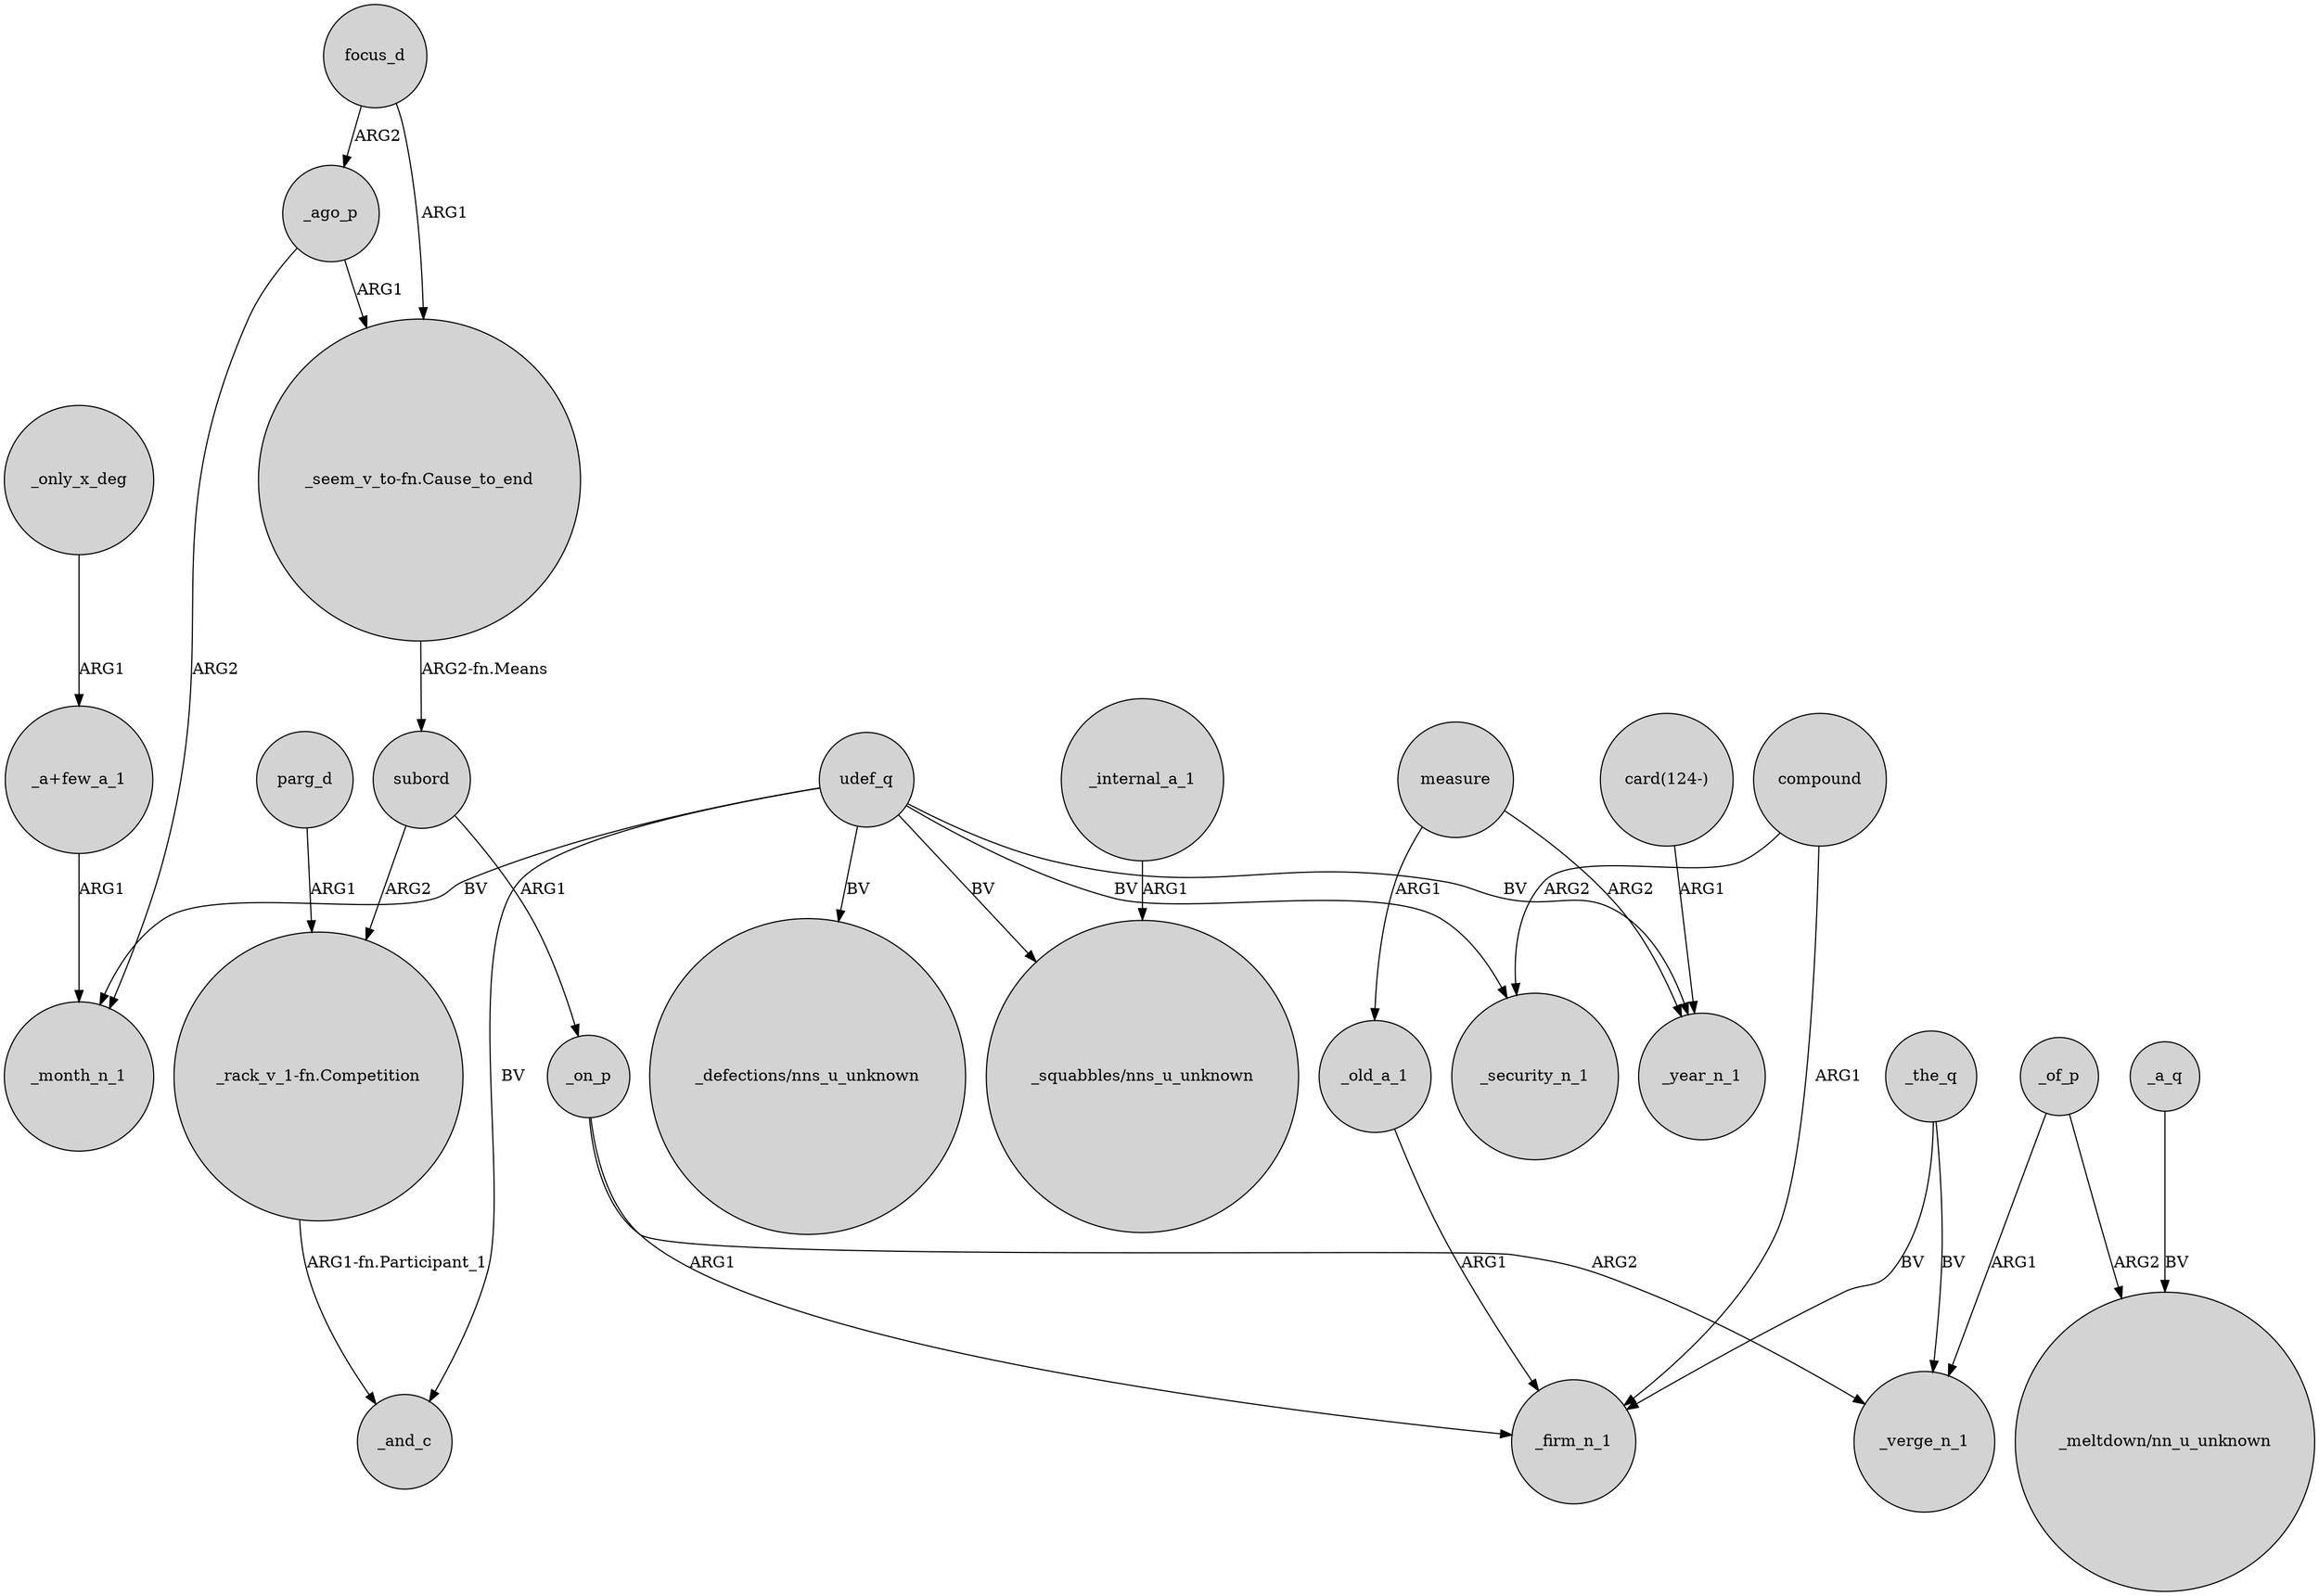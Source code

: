 digraph {
	node [shape=circle style=filled]
	udef_q -> _month_n_1 [label=BV]
	"_rack_v_1-fn.Competition" -> _and_c [label="ARG1-fn.Participant_1"]
	_only_x_deg -> "_a+few_a_1" [label=ARG1]
	"_seem_v_to-fn.Cause_to_end" -> subord [label="ARG2-fn.Means"]
	udef_q -> "_squabbles/nns_u_unknown" [label=BV]
	udef_q -> "_defections/nns_u_unknown" [label=BV]
	_on_p -> _verge_n_1 [label=ARG2]
	focus_d -> _ago_p [label=ARG2]
	"card(124-)" -> _year_n_1 [label=ARG1]
	measure -> _old_a_1 [label=ARG1]
	udef_q -> _and_c [label=BV]
	udef_q -> _security_n_1 [label=BV]
	_internal_a_1 -> "_squabbles/nns_u_unknown" [label=ARG1]
	subord -> "_rack_v_1-fn.Competition" [label=ARG2]
	measure -> _year_n_1 [label=ARG2]
	_ago_p -> "_seem_v_to-fn.Cause_to_end" [label=ARG1]
	_the_q -> _verge_n_1 [label=BV]
	_the_q -> _firm_n_1 [label=BV]
	focus_d -> "_seem_v_to-fn.Cause_to_end" [label=ARG1]
	_ago_p -> _month_n_1 [label=ARG2]
	_on_p -> _firm_n_1 [label=ARG1]
	compound -> _firm_n_1 [label=ARG1]
	_of_p -> "_meltdown/nn_u_unknown" [label=ARG2]
	_old_a_1 -> _firm_n_1 [label=ARG1]
	udef_q -> _year_n_1 [label=BV]
	"_a+few_a_1" -> _month_n_1 [label=ARG1]
	compound -> _security_n_1 [label=ARG2]
	parg_d -> "_rack_v_1-fn.Competition" [label=ARG1]
	_of_p -> _verge_n_1 [label=ARG1]
	_a_q -> "_meltdown/nn_u_unknown" [label=BV]
	subord -> _on_p [label=ARG1]
}
